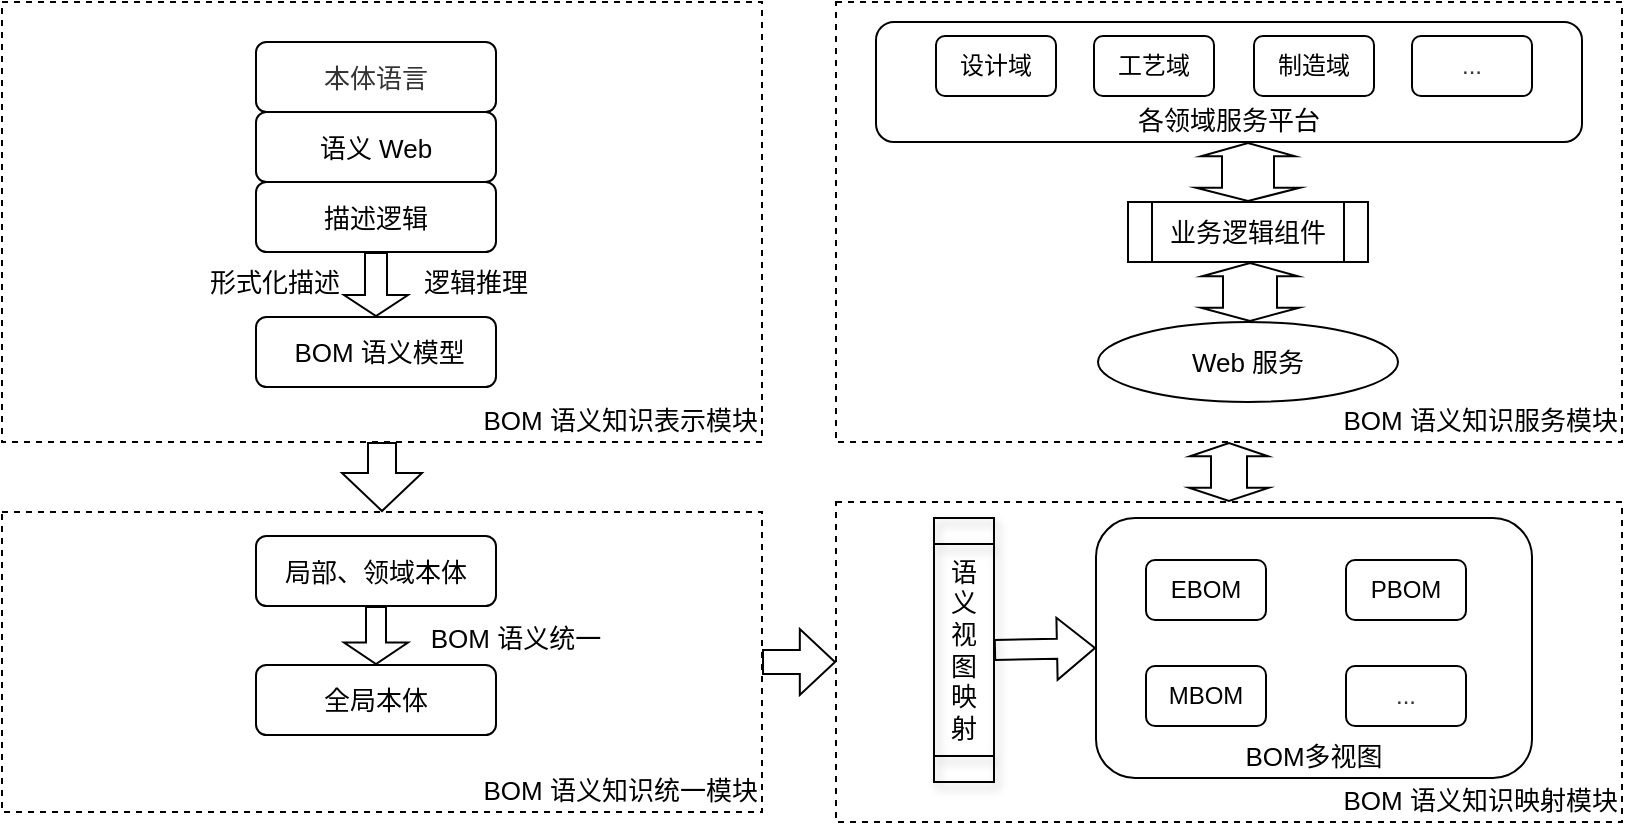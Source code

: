 <mxfile version="17.1.0" type="github">
  <diagram id="TOs7cVzKpCyQhLWn3VBo" name="Page-1">
    <mxGraphModel dx="1784" dy="1179" grid="1" gridSize="10" guides="1" tooltips="1" connect="1" arrows="1" fold="1" page="1" pageScale="1" pageWidth="827" pageHeight="1169" math="0" shadow="0">
      <root>
        <mxCell id="0" />
        <mxCell id="1" parent="0" />
        <mxCell id="2vI4F3H8Q2DFBP5VW71m-11" value="BOM 语义知识服务模块" style="rounded=0;whiteSpace=wrap;html=1;fontSize=13;fillColor=none;verticalAlign=bottom;fontStyle=0;align=right;dashed=1;strokeColor=#000000;" parent="1" vertex="1">
          <mxGeometry x="37" y="110" width="393" height="220" as="geometry" />
        </mxCell>
        <mxCell id="2vI4F3H8Q2DFBP5VW71m-10" value="各领域服务平台" style="rounded=1;whiteSpace=wrap;html=1;fillColor=none;verticalAlign=bottom;fontSize=13;fontStyle=0;strokeColor=#000000;" parent="1" vertex="1">
          <mxGeometry x="57" y="120" width="353" height="60" as="geometry" />
        </mxCell>
        <mxCell id="2vI4F3H8Q2DFBP5VW71m-4" value="制造域" style="rounded=1;whiteSpace=wrap;html=1;fillColor=none;strokeColor=#000000;fontStyle=0" parent="1" vertex="1">
          <mxGeometry x="246" y="127" width="60" height="30" as="geometry" />
        </mxCell>
        <mxCell id="2vI4F3H8Q2DFBP5VW71m-12" value="业务逻辑组件" style="shape=process;whiteSpace=wrap;html=1;backgroundOutline=1;fontSize=13;fontStyle=0;fillColor=none;strokeColor=#000000;" parent="1" vertex="1">
          <mxGeometry x="183" y="210" width="120" height="30" as="geometry" />
        </mxCell>
        <mxCell id="2vI4F3H8Q2DFBP5VW71m-14" value="" style="shape=flexArrow;endArrow=classic;startArrow=classic;html=1;rounded=0;fontSize=13;width=26;endSize=1.88;startSize=1.88;startWidth=25;fontStyle=0;exitX=0.5;exitY=0;exitDx=0;exitDy=0;fillColor=none;strokeColor=#000000;" parent="1" edge="1">
          <mxGeometry width="100" height="100" relative="1" as="geometry">
            <mxPoint x="243" y="210" as="sourcePoint" />
            <mxPoint x="243" y="180" as="targetPoint" />
          </mxGeometry>
        </mxCell>
        <mxCell id="2vI4F3H8Q2DFBP5VW71m-17" value="" style="shape=flexArrow;endArrow=classic;startArrow=classic;html=1;rounded=0;fontSize=13;width=27;endSize=1.88;startSize=1.88;startWidth=21;fontStyle=0;exitX=0.5;exitY=0;exitDx=0;exitDy=0;fillColor=none;strokeColor=#000000;" parent="1" edge="1">
          <mxGeometry width="100" height="100" relative="1" as="geometry">
            <mxPoint x="244" y="270" as="sourcePoint" />
            <mxPoint x="244" y="240" as="targetPoint" />
          </mxGeometry>
        </mxCell>
        <mxCell id="2vI4F3H8Q2DFBP5VW71m-18" value="BOM 语义知识映射模块" style="rounded=0;whiteSpace=wrap;html=1;fontSize=13;fillColor=none;verticalAlign=bottom;fontStyle=0;align=right;dashed=1;strokeColor=#000000;" parent="1" vertex="1">
          <mxGeometry x="37" y="360" width="393" height="160" as="geometry" />
        </mxCell>
        <mxCell id="2vI4F3H8Q2DFBP5VW71m-19" value="BOM多视图" style="rounded=1;whiteSpace=wrap;html=1;fillColor=none;verticalAlign=bottom;fontSize=13;fontStyle=0;strokeColor=#000000;" parent="1" vertex="1">
          <mxGeometry x="167" y="368" width="218" height="130" as="geometry" />
        </mxCell>
        <mxCell id="2vI4F3H8Q2DFBP5VW71m-20" value="MBOM" style="rounded=1;whiteSpace=wrap;html=1;fillColor=none;strokeColor=#000000;fontStyle=0" parent="1" vertex="1">
          <mxGeometry x="192" y="442" width="60" height="30" as="geometry" />
        </mxCell>
        <mxCell id="2vI4F3H8Q2DFBP5VW71m-21" value="PBOM" style="rounded=1;whiteSpace=wrap;html=1;fillColor=none;strokeColor=#000000;fontStyle=0" parent="1" vertex="1">
          <mxGeometry x="292" y="389" width="60" height="30" as="geometry" />
        </mxCell>
        <mxCell id="2vI4F3H8Q2DFBP5VW71m-22" value="EBOM" style="rounded=1;whiteSpace=wrap;html=1;fillColor=none;strokeColor=#000000;fontStyle=0" parent="1" vertex="1">
          <mxGeometry x="192" y="389" width="60" height="30" as="geometry" />
        </mxCell>
        <mxCell id="2vI4F3H8Q2DFBP5VW71m-23" value="..." style="rounded=1;whiteSpace=wrap;html=1;fillColor=none;strokeColor=#000000;fontStyle=0;fontColor=#333333;" parent="1" vertex="1">
          <mxGeometry x="325" y="127" width="60" height="30" as="geometry" />
        </mxCell>
        <mxCell id="2vI4F3H8Q2DFBP5VW71m-24" value="..." style="rounded=1;whiteSpace=wrap;html=1;fillColor=none;strokeColor=#000000;fontStyle=0;fontColor=#333333;" parent="1" vertex="1">
          <mxGeometry x="292" y="442" width="60" height="30" as="geometry" />
        </mxCell>
        <mxCell id="2vI4F3H8Q2DFBP5VW71m-25" value="语&lt;br&gt;义&lt;br&gt;视&lt;br&gt;图&lt;br&gt;映&lt;br&gt;射" style="shape=process;whiteSpace=wrap;html=1;backgroundOutline=1;fontSize=13;fontStyle=0;shadow=1;rotation=90;horizontal=0;fillColor=none;strokeColor=#000000;" parent="1" vertex="1">
          <mxGeometry x="35" y="419" width="132" height="30" as="geometry" />
        </mxCell>
        <mxCell id="2vI4F3H8Q2DFBP5VW71m-27" value="" style="shape=flexArrow;endArrow=classic;startArrow=classic;html=1;rounded=0;fontSize=13;width=18;endSize=1.88;startSize=1.88;startWidth=21;entryX=0.5;entryY=1;entryDx=0;entryDy=0;fontStyle=0;fillColor=none;strokeColor=#000000;" parent="1" source="2vI4F3H8Q2DFBP5VW71m-18" target="2vI4F3H8Q2DFBP5VW71m-11" edge="1">
          <mxGeometry width="100" height="100" relative="1" as="geometry">
            <mxPoint x="258" y="350" as="sourcePoint" />
            <mxPoint x="257.5" y="320" as="targetPoint" />
          </mxGeometry>
        </mxCell>
        <mxCell id="2vI4F3H8Q2DFBP5VW71m-29" value="BOM 语义知识统一模块" style="rounded=0;whiteSpace=wrap;html=1;fontSize=13;fillColor=none;verticalAlign=bottom;fontStyle=0;align=right;dashed=1;strokeColor=#000000;" parent="1" vertex="1">
          <mxGeometry x="-380" y="365" width="380" height="150" as="geometry" />
        </mxCell>
        <mxCell id="2vI4F3H8Q2DFBP5VW71m-35" value="" style="edgeStyle=orthogonalEdgeStyle;rounded=0;orthogonalLoop=1;jettySize=auto;html=1;fontSize=13;shape=flexArrow;width=12;endSize=5.53;fontStyle=0;exitX=1;exitY=0.5;exitDx=0;exitDy=0;entryX=0;entryY=0.5;entryDx=0;entryDy=0;fillColor=none;strokeColor=#000000;" parent="1" source="2vI4F3H8Q2DFBP5VW71m-29" target="2vI4F3H8Q2DFBP5VW71m-18" edge="1">
          <mxGeometry relative="1" as="geometry" />
        </mxCell>
        <mxCell id="2vI4F3H8Q2DFBP5VW71m-32" value="全局本体" style="rounded=1;whiteSpace=wrap;html=1;fontSize=13;fillColor=none;fontStyle=0;strokeColor=#000000;" parent="1" vertex="1">
          <mxGeometry x="-253" y="441.5" width="120" height="35" as="geometry" />
        </mxCell>
        <mxCell id="2vI4F3H8Q2DFBP5VW71m-33" value="局部、领域本体" style="rounded=1;whiteSpace=wrap;html=1;fontSize=13;fillColor=none;fontStyle=0;strokeColor=#000000;" parent="1" vertex="1">
          <mxGeometry x="-253" y="377" width="120" height="35" as="geometry" />
        </mxCell>
        <mxCell id="2vI4F3H8Q2DFBP5VW71m-39" value="BOM 语义统一" style="rounded=0;whiteSpace=wrap;html=1;shadow=0;fontSize=13;strokeWidth=0;fillColor=none;strokeColor=none;fontStyle=0" parent="1" vertex="1">
          <mxGeometry x="-183" y="417.5" width="120" height="20" as="geometry" />
        </mxCell>
        <mxCell id="gLA2mDFHcOvmpZzIXoVf-2" value="BOM 语义知识表示模块" style="rounded=0;whiteSpace=wrap;html=1;fontSize=13;fillColor=none;verticalAlign=bottom;fontStyle=0;align=right;dashed=1;strokeColor=#000000;" parent="1" vertex="1">
          <mxGeometry x="-380" y="110" width="380" height="220" as="geometry" />
        </mxCell>
        <mxCell id="gLA2mDFHcOvmpZzIXoVf-3" value="&amp;nbsp;BOM 语义模型" style="rounded=1;whiteSpace=wrap;html=1;fontSize=13;fontStyle=0;fillColor=none;strokeColor=#000000;" parent="1" vertex="1">
          <mxGeometry x="-253" y="267.5" width="120" height="35" as="geometry" />
        </mxCell>
        <mxCell id="gLA2mDFHcOvmpZzIXoVf-4" value="本体语言" style="rounded=1;whiteSpace=wrap;html=1;fontSize=13;fillColor=none;fontStyle=0;fontColor=#333333;strokeColor=#000000;" parent="1" vertex="1">
          <mxGeometry x="-253" y="130" width="120" height="35" as="geometry" />
        </mxCell>
        <mxCell id="gLA2mDFHcOvmpZzIXoVf-5" value="语义 Web" style="rounded=1;whiteSpace=wrap;html=1;fontSize=13;fillColor=none;fontStyle=0;strokeColor=#000000;" parent="1" vertex="1">
          <mxGeometry x="-253" y="165" width="120" height="35" as="geometry" />
        </mxCell>
        <mxCell id="gLA2mDFHcOvmpZzIXoVf-6" value="描述逻辑" style="rounded=1;whiteSpace=wrap;html=1;fontSize=13;fillColor=none;fontStyle=0;strokeColor=#000000;" parent="1" vertex="1">
          <mxGeometry x="-253" y="200" width="120" height="35" as="geometry" />
        </mxCell>
        <mxCell id="gLA2mDFHcOvmpZzIXoVf-7" value="" style="edgeStyle=orthogonalEdgeStyle;rounded=0;orthogonalLoop=1;jettySize=auto;html=1;fontSize=13;shape=flexArrow;width=11;endSize=3.16;fontStyle=0;exitX=0.5;exitY=1;exitDx=0;exitDy=0;entryX=0.5;entryY=0;entryDx=0;entryDy=0;fillColor=none;strokeColor=#000000;" parent="1" source="gLA2mDFHcOvmpZzIXoVf-6" target="gLA2mDFHcOvmpZzIXoVf-3" edge="1">
          <mxGeometry relative="1" as="geometry">
            <mxPoint x="-193" y="265" as="sourcePoint" />
            <mxPoint x="-193.5" y="240" as="targetPoint" />
          </mxGeometry>
        </mxCell>
        <mxCell id="gLA2mDFHcOvmpZzIXoVf-8" value="形式化描述" style="rounded=0;whiteSpace=wrap;html=1;shadow=0;fontSize=13;strokeWidth=1;fillColor=none;strokeColor=none;fontStyle=0" parent="1" vertex="1">
          <mxGeometry x="-290" y="240" width="93" height="20" as="geometry" />
        </mxCell>
        <mxCell id="gLA2mDFHcOvmpZzIXoVf-9" value="逻辑推理" style="rounded=0;whiteSpace=wrap;html=1;shadow=0;fontSize=13;strokeWidth=0;fillColor=none;strokeColor=none;fontStyle=0" parent="1" vertex="1">
          <mxGeometry x="-203" y="240" width="120" height="20" as="geometry" />
        </mxCell>
        <mxCell id="gLA2mDFHcOvmpZzIXoVf-10" value="" style="shape=flexArrow;endArrow=classic;html=1;rounded=0;exitX=0.5;exitY=1;exitDx=0;exitDy=0;endWidth=21;endSize=3.23;fillColor=none;strokeColor=#000000;" parent="1" source="2vI4F3H8Q2DFBP5VW71m-33" target="2vI4F3H8Q2DFBP5VW71m-32" edge="1">
          <mxGeometry width="50" height="50" relative="1" as="geometry">
            <mxPoint x="80" y="440" as="sourcePoint" />
            <mxPoint x="130" y="390" as="targetPoint" />
          </mxGeometry>
        </mxCell>
        <mxCell id="gLA2mDFHcOvmpZzIXoVf-12" value="" style="shape=flexArrow;endArrow=classic;html=1;rounded=0;exitX=0.5;exitY=1;exitDx=0;exitDy=0;entryX=0.5;entryY=0;entryDx=0;entryDy=0;endWidth=25;endSize=6;width=14;fillColor=none;strokeColor=#000000;" parent="1" source="gLA2mDFHcOvmpZzIXoVf-2" target="2vI4F3H8Q2DFBP5VW71m-29" edge="1">
          <mxGeometry width="50" height="50" relative="1" as="geometry">
            <mxPoint x="80" y="440" as="sourcePoint" />
            <mxPoint x="130" y="390" as="targetPoint" />
          </mxGeometry>
        </mxCell>
        <mxCell id="gLA2mDFHcOvmpZzIXoVf-13" value="设计域" style="rounded=1;whiteSpace=wrap;html=1;fillColor=none;strokeColor=#000000;fontStyle=0" parent="1" vertex="1">
          <mxGeometry x="87" y="127" width="60" height="30" as="geometry" />
        </mxCell>
        <mxCell id="gLA2mDFHcOvmpZzIXoVf-14" value="工艺域" style="rounded=1;whiteSpace=wrap;html=1;fillColor=none;strokeColor=#000000;fontStyle=0" parent="1" vertex="1">
          <mxGeometry x="166" y="127" width="60" height="30" as="geometry" />
        </mxCell>
        <mxCell id="gLA2mDFHcOvmpZzIXoVf-15" value="" style="shape=flexArrow;endArrow=classic;html=1;rounded=0;entryX=0;entryY=0.5;entryDx=0;entryDy=0;exitX=0.5;exitY=0;exitDx=0;exitDy=0;fillColor=none;strokeColor=#000000;" parent="1" source="2vI4F3H8Q2DFBP5VW71m-25" target="2vI4F3H8Q2DFBP5VW71m-19" edge="1">
          <mxGeometry width="50" height="50" relative="1" as="geometry">
            <mxPoint x="82" y="400" as="sourcePoint" />
            <mxPoint x="132" y="350" as="targetPoint" />
          </mxGeometry>
        </mxCell>
        <mxCell id="gLA2mDFHcOvmpZzIXoVf-18" value="Web 服务" style="ellipse;whiteSpace=wrap;html=1;fontSize=13;fillColor=none;fontStyle=0;strokeColor=#000000;" parent="1" vertex="1">
          <mxGeometry x="168" y="270" width="150" height="40" as="geometry" />
        </mxCell>
      </root>
    </mxGraphModel>
  </diagram>
</mxfile>

